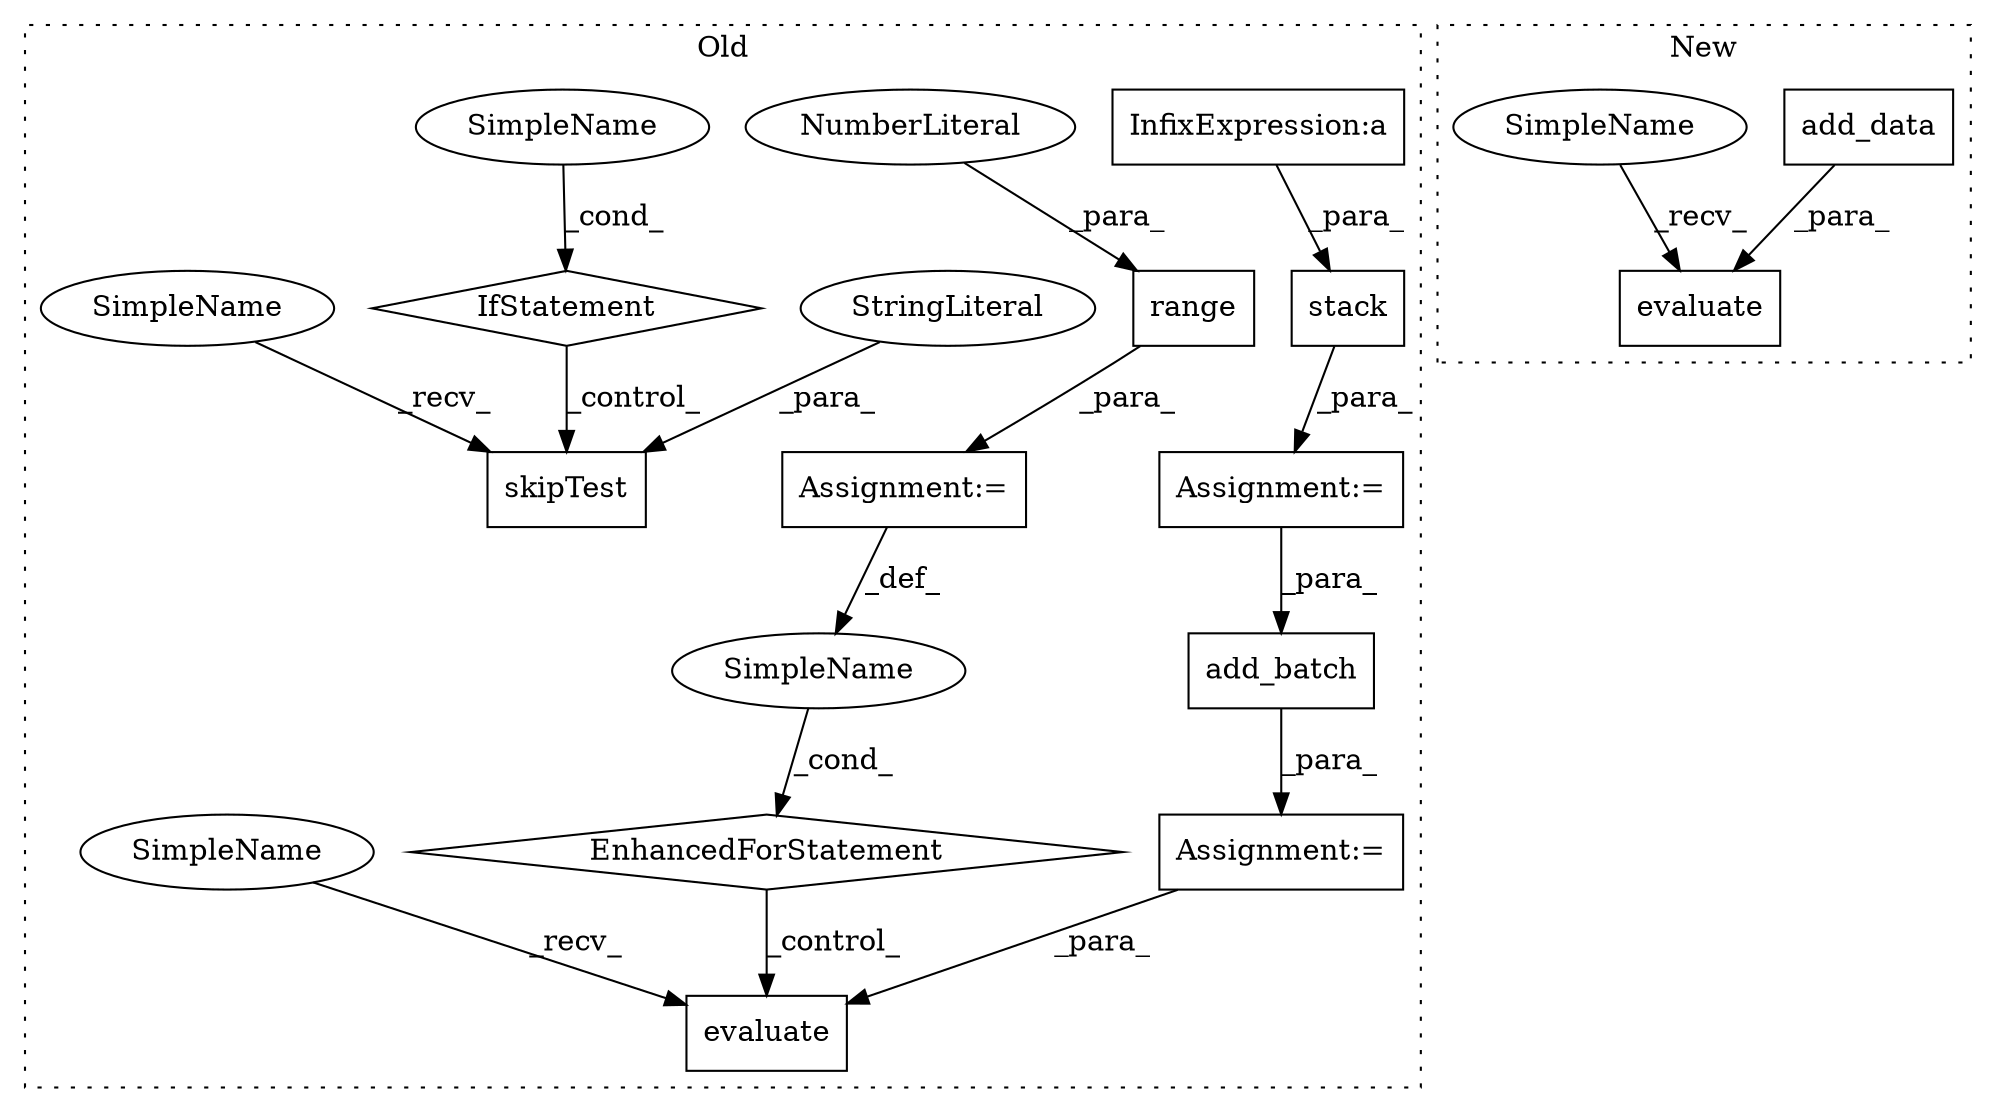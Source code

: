 digraph G {
subgraph cluster0 {
1 [label="stack" a="32" s="13991,14163" l="17,-5" shape="box"];
3 [label="InfixExpression:a" a="27" s="14051" l="3" shape="box"];
5 [label="Assignment:=" a="7" s="13979" l="1" shape="box"];
6 [label="Assignment:=" a="7" s="14170" l="1" shape="box"];
7 [label="add_batch" a="32" s="14185,14202" l="10,1" shape="box"];
8 [label="evaluate" a="32" s="14564,14579" l="9,1" shape="box"];
9 [label="SimpleName" a="42" s="14536" l="1" shape="ellipse"];
10 [label="EnhancedForStatement" a="70" s="14479,14549" l="53,2" shape="diamond"];
11 [label="range" a="32" s="14540,14548" l="6,1" shape="box"];
12 [label="NumberLiteral" a="34" s="14546" l="2" shape="ellipse"];
13 [label="skipTest" a="32" s="13785,13807" l="9,1" shape="box"];
14 [label="StringLiteral" a="45" s="13794" l="13" shape="ellipse"];
15 [label="SimpleName" a="42" s="" l="" shape="ellipse"];
16 [label="IfStatement" a="25" s="13736,13770" l="4,2" shape="diamond"];
17 [label="Assignment:=" a="7" s="14479,14549" l="53,2" shape="box"];
18 [label="SimpleName" a="42" s="14559" l="4" shape="ellipse"];
19 [label="SimpleName" a="42" s="13780" l="4" shape="ellipse"];
label = "Old";
style="dotted";
}
subgraph cluster1 {
2 [label="add_data" a="32" s="14691" l="10" shape="box"];
4 [label="evaluate" a="32" s="14682,14701" l="9,1" shape="box"];
20 [label="SimpleName" a="42" s="14677" l="4" shape="ellipse"];
label = "New";
style="dotted";
}
1 -> 5 [label="_para_"];
2 -> 4 [label="_para_"];
3 -> 1 [label="_para_"];
5 -> 7 [label="_para_"];
6 -> 8 [label="_para_"];
7 -> 6 [label="_para_"];
9 -> 10 [label="_cond_"];
10 -> 8 [label="_control_"];
11 -> 17 [label="_para_"];
12 -> 11 [label="_para_"];
14 -> 13 [label="_para_"];
15 -> 16 [label="_cond_"];
16 -> 13 [label="_control_"];
17 -> 9 [label="_def_"];
18 -> 8 [label="_recv_"];
19 -> 13 [label="_recv_"];
20 -> 4 [label="_recv_"];
}
